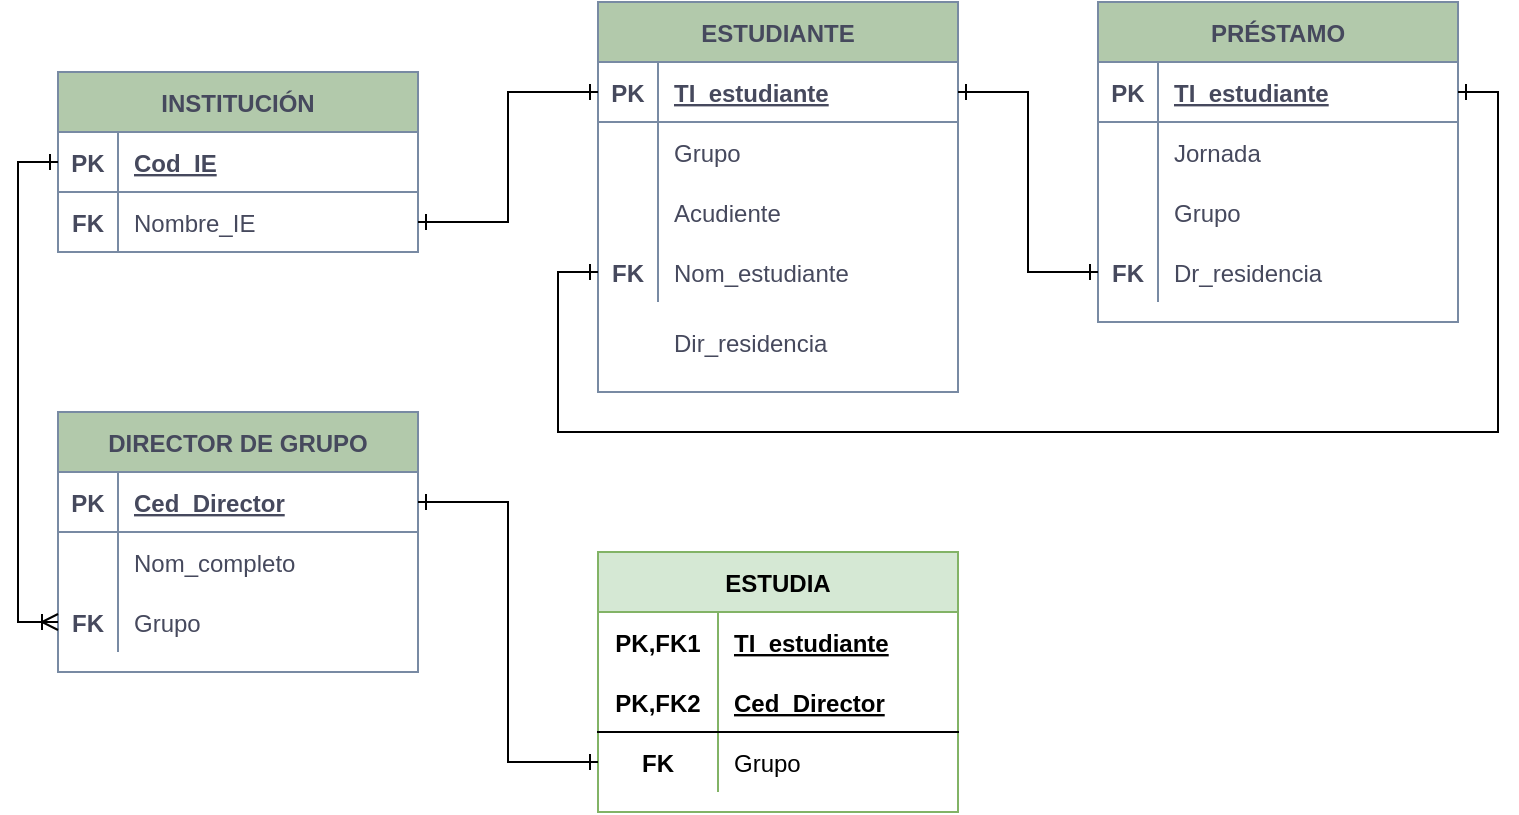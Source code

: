 <mxfile version="13.6.6" type="google"><diagram id="oLo8oYLOsspRxa_Dzsk3" name="Page-1"><mxGraphModel dx="1210" dy="647" grid="1" gridSize="10" guides="1" tooltips="1" connect="1" arrows="1" fold="1" page="1" pageScale="1" pageWidth="827" pageHeight="1169" math="0" shadow="0"><root><mxCell id="0"/><mxCell id="1" parent="0"/><mxCell id="TLQrPhLYU0EgoLwzcTGv-1" value="INSTITUCIÓN" style="shape=table;startSize=30;container=1;collapsible=1;childLayout=tableLayout;fixedRows=1;rowLines=0;fontStyle=1;align=center;resizeLast=1;fillColor=#B2C9AB;strokeColor=#788AA3;fontColor=#46495D;" parent="1" vertex="1"><mxGeometry x="90" y="60" width="180" height="90" as="geometry"/></mxCell><mxCell id="TLQrPhLYU0EgoLwzcTGv-2" value="" style="shape=partialRectangle;collapsible=0;dropTarget=0;pointerEvents=0;fillColor=none;top=0;left=0;bottom=1;right=0;points=[[0,0.5],[1,0.5]];portConstraint=eastwest;strokeColor=#788AA3;fontColor=#46495D;" parent="TLQrPhLYU0EgoLwzcTGv-1" vertex="1"><mxGeometry y="30" width="180" height="30" as="geometry"/></mxCell><mxCell id="TLQrPhLYU0EgoLwzcTGv-3" value="PK" style="shape=partialRectangle;connectable=0;fillColor=none;top=0;left=0;bottom=0;right=0;fontStyle=1;overflow=hidden;strokeColor=#788AA3;fontColor=#46495D;" parent="TLQrPhLYU0EgoLwzcTGv-2" vertex="1"><mxGeometry width="30" height="30" as="geometry"/></mxCell><mxCell id="TLQrPhLYU0EgoLwzcTGv-4" value="Cod_IE" style="shape=partialRectangle;connectable=0;fillColor=none;top=0;left=0;bottom=0;right=0;align=left;spacingLeft=6;fontStyle=5;overflow=hidden;strokeColor=#788AA3;fontColor=#46495D;" parent="TLQrPhLYU0EgoLwzcTGv-2" vertex="1"><mxGeometry x="30" width="150" height="30" as="geometry"/></mxCell><mxCell id="TLQrPhLYU0EgoLwzcTGv-5" value="" style="shape=partialRectangle;collapsible=0;dropTarget=0;pointerEvents=0;fillColor=none;top=0;left=0;bottom=0;right=0;points=[[0,0.5],[1,0.5]];portConstraint=eastwest;strokeColor=#788AA3;fontColor=#46495D;" parent="TLQrPhLYU0EgoLwzcTGv-1" vertex="1"><mxGeometry y="60" width="180" height="30" as="geometry"/></mxCell><mxCell id="TLQrPhLYU0EgoLwzcTGv-6" value="FK" style="shape=partialRectangle;connectable=0;fillColor=none;top=0;left=0;bottom=0;right=0;editable=1;overflow=hidden;strokeColor=#788AA3;fontColor=#46495D;fontStyle=1" parent="TLQrPhLYU0EgoLwzcTGv-5" vertex="1"><mxGeometry width="30" height="30" as="geometry"/></mxCell><mxCell id="TLQrPhLYU0EgoLwzcTGv-7" value="Nombre_IE" style="shape=partialRectangle;connectable=0;fillColor=none;top=0;left=0;bottom=0;right=0;align=left;spacingLeft=6;overflow=hidden;strokeColor=#788AA3;fontColor=#46495D;" parent="TLQrPhLYU0EgoLwzcTGv-5" vertex="1"><mxGeometry x="30" width="150" height="30" as="geometry"/></mxCell><mxCell id="TLQrPhLYU0EgoLwzcTGv-17" value="DIRECTOR DE GRUPO" style="shape=table;startSize=30;container=1;collapsible=1;childLayout=tableLayout;fixedRows=1;rowLines=0;fontStyle=1;align=center;resizeLast=1;fillColor=#B2C9AB;strokeColor=#788AA3;fontColor=#46495D;" parent="1" vertex="1"><mxGeometry x="90" y="230" width="180" height="130" as="geometry"/></mxCell><mxCell id="TLQrPhLYU0EgoLwzcTGv-18" value="" style="shape=partialRectangle;collapsible=0;dropTarget=0;pointerEvents=0;fillColor=none;top=0;left=0;bottom=1;right=0;points=[[0,0.5],[1,0.5]];portConstraint=eastwest;strokeColor=#788AA3;fontColor=#46495D;" parent="TLQrPhLYU0EgoLwzcTGv-17" vertex="1"><mxGeometry y="30" width="180" height="30" as="geometry"/></mxCell><mxCell id="TLQrPhLYU0EgoLwzcTGv-19" value="PK" style="shape=partialRectangle;connectable=0;fillColor=none;top=0;left=0;bottom=0;right=0;fontStyle=1;overflow=hidden;strokeColor=#788AA3;fontColor=#46495D;" parent="TLQrPhLYU0EgoLwzcTGv-18" vertex="1"><mxGeometry width="30" height="30" as="geometry"/></mxCell><mxCell id="TLQrPhLYU0EgoLwzcTGv-20" value="Ced_Director" style="shape=partialRectangle;connectable=0;fillColor=none;top=0;left=0;bottom=0;right=0;align=left;spacingLeft=6;fontStyle=5;overflow=hidden;strokeColor=#788AA3;fontColor=#46495D;" parent="TLQrPhLYU0EgoLwzcTGv-18" vertex="1"><mxGeometry x="30" width="150" height="30" as="geometry"/></mxCell><mxCell id="TLQrPhLYU0EgoLwzcTGv-21" value="" style="shape=partialRectangle;collapsible=0;dropTarget=0;pointerEvents=0;fillColor=none;top=0;left=0;bottom=0;right=0;points=[[0,0.5],[1,0.5]];portConstraint=eastwest;strokeColor=#788AA3;fontColor=#46495D;" parent="TLQrPhLYU0EgoLwzcTGv-17" vertex="1"><mxGeometry y="60" width="180" height="30" as="geometry"/></mxCell><mxCell id="TLQrPhLYU0EgoLwzcTGv-22" value="" style="shape=partialRectangle;connectable=0;fillColor=none;top=0;left=0;bottom=0;right=0;editable=1;overflow=hidden;strokeColor=#788AA3;fontColor=#46495D;" parent="TLQrPhLYU0EgoLwzcTGv-21" vertex="1"><mxGeometry width="30" height="30" as="geometry"/></mxCell><mxCell id="TLQrPhLYU0EgoLwzcTGv-23" value="Nom_completo" style="shape=partialRectangle;connectable=0;fillColor=none;top=0;left=0;bottom=0;right=0;align=left;spacingLeft=6;overflow=hidden;strokeColor=#788AA3;fontColor=#46495D;" parent="TLQrPhLYU0EgoLwzcTGv-21" vertex="1"><mxGeometry x="30" width="150" height="30" as="geometry"/></mxCell><mxCell id="TLQrPhLYU0EgoLwzcTGv-24" value="" style="shape=partialRectangle;collapsible=0;dropTarget=0;pointerEvents=0;fillColor=none;top=0;left=0;bottom=0;right=0;points=[[0,0.5],[1,0.5]];portConstraint=eastwest;strokeColor=#788AA3;fontColor=#46495D;" parent="TLQrPhLYU0EgoLwzcTGv-17" vertex="1"><mxGeometry y="90" width="180" height="30" as="geometry"/></mxCell><mxCell id="TLQrPhLYU0EgoLwzcTGv-25" value="FK" style="shape=partialRectangle;connectable=0;fillColor=none;top=0;left=0;bottom=0;right=0;editable=1;overflow=hidden;strokeColor=#788AA3;fontColor=#46495D;fontStyle=1" parent="TLQrPhLYU0EgoLwzcTGv-24" vertex="1"><mxGeometry width="30" height="30" as="geometry"/></mxCell><mxCell id="TLQrPhLYU0EgoLwzcTGv-26" value="Grupo" style="shape=partialRectangle;connectable=0;fillColor=none;top=0;left=0;bottom=0;right=0;align=left;spacingLeft=6;overflow=hidden;strokeColor=#788AA3;fontColor=#46495D;" parent="TLQrPhLYU0EgoLwzcTGv-24" vertex="1"><mxGeometry x="30" width="150" height="30" as="geometry"/></mxCell><mxCell id="TLQrPhLYU0EgoLwzcTGv-31" value="ESTUDIANTE" style="shape=table;startSize=30;container=1;collapsible=1;childLayout=tableLayout;fixedRows=1;rowLines=0;fontStyle=1;align=center;resizeLast=1;fillColor=#B2C9AB;strokeColor=#788AA3;fontColor=#46495D;" parent="1" vertex="1"><mxGeometry x="360" y="25" width="180" height="195" as="geometry"/></mxCell><mxCell id="TLQrPhLYU0EgoLwzcTGv-32" value="" style="shape=partialRectangle;collapsible=0;dropTarget=0;pointerEvents=0;fillColor=none;top=0;left=0;bottom=1;right=0;points=[[0,0.5],[1,0.5]];portConstraint=eastwest;strokeColor=#788AA3;fontColor=#46495D;" parent="TLQrPhLYU0EgoLwzcTGv-31" vertex="1"><mxGeometry y="30" width="180" height="30" as="geometry"/></mxCell><mxCell id="TLQrPhLYU0EgoLwzcTGv-33" value="PK" style="shape=partialRectangle;connectable=0;fillColor=none;top=0;left=0;bottom=0;right=0;fontStyle=1;overflow=hidden;strokeColor=#788AA3;fontColor=#46495D;" parent="TLQrPhLYU0EgoLwzcTGv-32" vertex="1"><mxGeometry width="30" height="30" as="geometry"/></mxCell><mxCell id="TLQrPhLYU0EgoLwzcTGv-34" value="TI_estudiante" style="shape=partialRectangle;connectable=0;fillColor=none;top=0;left=0;bottom=0;right=0;align=left;spacingLeft=6;fontStyle=5;overflow=hidden;strokeColor=#788AA3;fontColor=#46495D;" parent="TLQrPhLYU0EgoLwzcTGv-32" vertex="1"><mxGeometry x="30" width="150" height="30" as="geometry"/></mxCell><mxCell id="TLQrPhLYU0EgoLwzcTGv-35" value="" style="shape=partialRectangle;collapsible=0;dropTarget=0;pointerEvents=0;fillColor=none;top=0;left=0;bottom=0;right=0;points=[[0,0.5],[1,0.5]];portConstraint=eastwest;strokeColor=#788AA3;fontColor=#46495D;" parent="TLQrPhLYU0EgoLwzcTGv-31" vertex="1"><mxGeometry y="60" width="180" height="30" as="geometry"/></mxCell><mxCell id="TLQrPhLYU0EgoLwzcTGv-36" value="" style="shape=partialRectangle;connectable=0;fillColor=none;top=0;left=0;bottom=0;right=0;editable=1;overflow=hidden;strokeColor=#788AA3;fontColor=#46495D;" parent="TLQrPhLYU0EgoLwzcTGv-35" vertex="1"><mxGeometry width="30" height="30" as="geometry"/></mxCell><mxCell id="TLQrPhLYU0EgoLwzcTGv-37" value="Grupo" style="shape=partialRectangle;connectable=0;fillColor=none;top=0;left=0;bottom=0;right=0;align=left;spacingLeft=6;overflow=hidden;strokeColor=#788AA3;fontColor=#46495D;" parent="TLQrPhLYU0EgoLwzcTGv-35" vertex="1"><mxGeometry x="30" width="150" height="30" as="geometry"/></mxCell><mxCell id="TLQrPhLYU0EgoLwzcTGv-38" value="" style="shape=partialRectangle;collapsible=0;dropTarget=0;pointerEvents=0;fillColor=none;top=0;left=0;bottom=0;right=0;points=[[0,0.5],[1,0.5]];portConstraint=eastwest;strokeColor=#788AA3;fontColor=#46495D;" parent="TLQrPhLYU0EgoLwzcTGv-31" vertex="1"><mxGeometry y="90" width="180" height="30" as="geometry"/></mxCell><mxCell id="TLQrPhLYU0EgoLwzcTGv-39" value="" style="shape=partialRectangle;connectable=0;fillColor=none;top=0;left=0;bottom=0;right=0;editable=1;overflow=hidden;strokeColor=#788AA3;fontColor=#46495D;" parent="TLQrPhLYU0EgoLwzcTGv-38" vertex="1"><mxGeometry width="30" height="30" as="geometry"/></mxCell><mxCell id="TLQrPhLYU0EgoLwzcTGv-40" value="Acudiente" style="shape=partialRectangle;connectable=0;fillColor=none;top=0;left=0;bottom=0;right=0;align=left;spacingLeft=6;overflow=hidden;strokeColor=#788AA3;fontColor=#46495D;" parent="TLQrPhLYU0EgoLwzcTGv-38" vertex="1"><mxGeometry x="30" width="150" height="30" as="geometry"/></mxCell><mxCell id="TLQrPhLYU0EgoLwzcTGv-41" value="" style="shape=partialRectangle;collapsible=0;dropTarget=0;pointerEvents=0;fillColor=none;top=0;left=0;bottom=0;right=0;points=[[0,0.5],[1,0.5]];portConstraint=eastwest;strokeColor=#788AA3;fontColor=#46495D;" parent="TLQrPhLYU0EgoLwzcTGv-31" vertex="1"><mxGeometry y="120" width="180" height="30" as="geometry"/></mxCell><mxCell id="TLQrPhLYU0EgoLwzcTGv-42" value="FK" style="shape=partialRectangle;connectable=0;fillColor=none;top=0;left=0;bottom=0;right=0;editable=1;overflow=hidden;strokeColor=#788AA3;fontColor=#46495D;fontStyle=1" parent="TLQrPhLYU0EgoLwzcTGv-41" vertex="1"><mxGeometry width="30" height="30" as="geometry"/></mxCell><mxCell id="TLQrPhLYU0EgoLwzcTGv-43" value="Nom_estudiante" style="shape=partialRectangle;connectable=0;fillColor=none;top=0;left=0;bottom=0;right=0;align=left;spacingLeft=6;overflow=hidden;strokeColor=#788AA3;fontColor=#46495D;" parent="TLQrPhLYU0EgoLwzcTGv-41" vertex="1"><mxGeometry x="30" width="150" height="30" as="geometry"/></mxCell><mxCell id="TLQrPhLYU0EgoLwzcTGv-44" value="" style="shape=partialRectangle;collapsible=0;dropTarget=0;pointerEvents=0;fillColor=none;top=0;left=0;bottom=0;right=0;points=[[0,0.5],[1,0.5]];portConstraint=eastwest;strokeColor=#788AA3;fontColor=#46495D;" parent="1" vertex="1"><mxGeometry x="360" y="180" width="180" height="30" as="geometry"/></mxCell><mxCell id="TLQrPhLYU0EgoLwzcTGv-45" value="" style="shape=partialRectangle;connectable=0;fillColor=none;top=0;left=0;bottom=0;right=0;editable=1;overflow=hidden;strokeColor=#788AA3;fontColor=#46495D;" parent="TLQrPhLYU0EgoLwzcTGv-44" vertex="1"><mxGeometry width="30" height="30" as="geometry"/></mxCell><mxCell id="TLQrPhLYU0EgoLwzcTGv-46" value="Dir_residencia" style="shape=partialRectangle;connectable=0;fillColor=none;top=0;left=0;bottom=0;right=0;align=left;spacingLeft=6;overflow=hidden;strokeColor=#788AA3;fontColor=#46495D;" parent="TLQrPhLYU0EgoLwzcTGv-44" vertex="1"><mxGeometry x="30" width="150" height="30" as="geometry"/></mxCell><mxCell id="TLQrPhLYU0EgoLwzcTGv-47" value="PRÉSTAMO" style="shape=table;startSize=30;container=1;collapsible=1;childLayout=tableLayout;fixedRows=1;rowLines=0;fontStyle=1;align=center;resizeLast=1;fillColor=#B2C9AB;strokeColor=#788AA3;fontColor=#46495D;" parent="1" vertex="1"><mxGeometry x="610" y="25" width="180" height="160" as="geometry"/></mxCell><mxCell id="TLQrPhLYU0EgoLwzcTGv-48" value="" style="shape=partialRectangle;collapsible=0;dropTarget=0;pointerEvents=0;fillColor=none;top=0;left=0;bottom=1;right=0;points=[[0,0.5],[1,0.5]];portConstraint=eastwest;strokeColor=#788AA3;fontColor=#46495D;" parent="TLQrPhLYU0EgoLwzcTGv-47" vertex="1"><mxGeometry y="30" width="180" height="30" as="geometry"/></mxCell><mxCell id="TLQrPhLYU0EgoLwzcTGv-49" value="PK" style="shape=partialRectangle;connectable=0;fillColor=none;top=0;left=0;bottom=0;right=0;fontStyle=1;overflow=hidden;strokeColor=#788AA3;fontColor=#46495D;" parent="TLQrPhLYU0EgoLwzcTGv-48" vertex="1"><mxGeometry width="30" height="30" as="geometry"/></mxCell><mxCell id="TLQrPhLYU0EgoLwzcTGv-50" value="TI_estudiante" style="shape=partialRectangle;connectable=0;fillColor=none;top=0;left=0;bottom=0;right=0;align=left;spacingLeft=6;fontStyle=5;overflow=hidden;strokeColor=#788AA3;fontColor=#46495D;" parent="TLQrPhLYU0EgoLwzcTGv-48" vertex="1"><mxGeometry x="30" width="150" height="30" as="geometry"/></mxCell><mxCell id="TLQrPhLYU0EgoLwzcTGv-51" value="" style="shape=partialRectangle;collapsible=0;dropTarget=0;pointerEvents=0;fillColor=none;top=0;left=0;bottom=0;right=0;points=[[0,0.5],[1,0.5]];portConstraint=eastwest;strokeColor=#788AA3;fontColor=#46495D;" parent="TLQrPhLYU0EgoLwzcTGv-47" vertex="1"><mxGeometry y="60" width="180" height="30" as="geometry"/></mxCell><mxCell id="TLQrPhLYU0EgoLwzcTGv-52" value="" style="shape=partialRectangle;connectable=0;fillColor=none;top=0;left=0;bottom=0;right=0;editable=1;overflow=hidden;strokeColor=#788AA3;fontColor=#46495D;" parent="TLQrPhLYU0EgoLwzcTGv-51" vertex="1"><mxGeometry width="30" height="30" as="geometry"/></mxCell><mxCell id="TLQrPhLYU0EgoLwzcTGv-53" value="Jornada" style="shape=partialRectangle;connectable=0;fillColor=none;top=0;left=0;bottom=0;right=0;align=left;spacingLeft=6;overflow=hidden;strokeColor=#788AA3;fontColor=#46495D;" parent="TLQrPhLYU0EgoLwzcTGv-51" vertex="1"><mxGeometry x="30" width="150" height="30" as="geometry"/></mxCell><mxCell id="TLQrPhLYU0EgoLwzcTGv-54" value="" style="shape=partialRectangle;collapsible=0;dropTarget=0;pointerEvents=0;fillColor=none;top=0;left=0;bottom=0;right=0;points=[[0,0.5],[1,0.5]];portConstraint=eastwest;strokeColor=#788AA3;fontColor=#46495D;" parent="TLQrPhLYU0EgoLwzcTGv-47" vertex="1"><mxGeometry y="90" width="180" height="30" as="geometry"/></mxCell><mxCell id="TLQrPhLYU0EgoLwzcTGv-55" value="" style="shape=partialRectangle;connectable=0;fillColor=none;top=0;left=0;bottom=0;right=0;editable=1;overflow=hidden;strokeColor=#788AA3;fontColor=#46495D;" parent="TLQrPhLYU0EgoLwzcTGv-54" vertex="1"><mxGeometry width="30" height="30" as="geometry"/></mxCell><mxCell id="TLQrPhLYU0EgoLwzcTGv-56" value="Grupo" style="shape=partialRectangle;connectable=0;fillColor=none;top=0;left=0;bottom=0;right=0;align=left;spacingLeft=6;overflow=hidden;strokeColor=#788AA3;fontColor=#46495D;" parent="TLQrPhLYU0EgoLwzcTGv-54" vertex="1"><mxGeometry x="30" width="150" height="30" as="geometry"/></mxCell><mxCell id="TLQrPhLYU0EgoLwzcTGv-57" value="" style="shape=partialRectangle;collapsible=0;dropTarget=0;pointerEvents=0;fillColor=none;top=0;left=0;bottom=0;right=0;points=[[0,0.5],[1,0.5]];portConstraint=eastwest;strokeColor=#788AA3;fontColor=#46495D;" parent="TLQrPhLYU0EgoLwzcTGv-47" vertex="1"><mxGeometry y="120" width="180" height="30" as="geometry"/></mxCell><mxCell id="TLQrPhLYU0EgoLwzcTGv-58" value="FK" style="shape=partialRectangle;connectable=0;fillColor=none;top=0;left=0;bottom=0;right=0;editable=1;overflow=hidden;strokeColor=#788AA3;fontColor=#46495D;fontStyle=1" parent="TLQrPhLYU0EgoLwzcTGv-57" vertex="1"><mxGeometry width="30" height="30" as="geometry"/></mxCell><mxCell id="TLQrPhLYU0EgoLwzcTGv-59" value="Dr_residencia" style="shape=partialRectangle;connectable=0;fillColor=none;top=0;left=0;bottom=0;right=0;align=left;spacingLeft=6;overflow=hidden;strokeColor=#788AA3;fontColor=#46495D;" parent="TLQrPhLYU0EgoLwzcTGv-57" vertex="1"><mxGeometry x="30" width="150" height="30" as="geometry"/></mxCell><mxCell id="_fhJF-pQP-mmBJODbLQU-2" style="edgeStyle=orthogonalEdgeStyle;rounded=0;orthogonalLoop=1;jettySize=auto;html=1;exitX=0;exitY=0.5;exitDx=0;exitDy=0;entryX=0;entryY=0.5;entryDx=0;entryDy=0;endArrow=ERone;endFill=0;startArrow=ERoneToMany;startFill=0;" edge="1" parent="1" source="TLQrPhLYU0EgoLwzcTGv-24" target="TLQrPhLYU0EgoLwzcTGv-2"><mxGeometry relative="1" as="geometry"/></mxCell><mxCell id="_fhJF-pQP-mmBJODbLQU-3" style="edgeStyle=orthogonalEdgeStyle;rounded=0;orthogonalLoop=1;jettySize=auto;html=1;exitX=0;exitY=0.5;exitDx=0;exitDy=0;entryX=1;entryY=0.5;entryDx=0;entryDy=0;endArrow=ERone;endFill=0;startArrow=ERone;startFill=0;" edge="1" parent="1" source="TLQrPhLYU0EgoLwzcTGv-32" target="TLQrPhLYU0EgoLwzcTGv-5"><mxGeometry relative="1" as="geometry"/></mxCell><mxCell id="_fhJF-pQP-mmBJODbLQU-4" style="edgeStyle=orthogonalEdgeStyle;rounded=0;orthogonalLoop=1;jettySize=auto;html=1;exitX=1;exitY=0.5;exitDx=0;exitDy=0;entryX=0;entryY=0.5;entryDx=0;entryDy=0;startArrow=ERone;startFill=0;endArrow=ERone;endFill=0;" edge="1" parent="1" source="TLQrPhLYU0EgoLwzcTGv-32" target="TLQrPhLYU0EgoLwzcTGv-57"><mxGeometry relative="1" as="geometry"/></mxCell><mxCell id="_fhJF-pQP-mmBJODbLQU-6" style="edgeStyle=orthogonalEdgeStyle;rounded=0;orthogonalLoop=1;jettySize=auto;html=1;exitX=1;exitY=0.5;exitDx=0;exitDy=0;entryX=0;entryY=0.5;entryDx=0;entryDy=0;startArrow=ERone;startFill=0;endArrow=ERone;endFill=0;" edge="1" parent="1" source="TLQrPhLYU0EgoLwzcTGv-48" target="TLQrPhLYU0EgoLwzcTGv-41"><mxGeometry relative="1" as="geometry"><mxPoint x="330" y="160" as="targetPoint"/><Array as="points"><mxPoint x="810" y="70"/><mxPoint x="810" y="240"/><mxPoint x="340" y="240"/><mxPoint x="340" y="160"/></Array></mxGeometry></mxCell><mxCell id="_fhJF-pQP-mmBJODbLQU-8" value="ESTUDIA" style="shape=table;startSize=30;container=1;collapsible=1;childLayout=tableLayout;fixedRows=1;rowLines=0;fontStyle=1;align=center;resizeLast=1;fillColor=#d5e8d4;strokeColor=#82b366;" vertex="1" parent="1"><mxGeometry x="360" y="300" width="180" height="130" as="geometry"/></mxCell><mxCell id="_fhJF-pQP-mmBJODbLQU-9" value="" style="shape=partialRectangle;collapsible=0;dropTarget=0;pointerEvents=0;fillColor=none;top=0;left=0;bottom=0;right=0;points=[[0,0.5],[1,0.5]];portConstraint=eastwest;" vertex="1" parent="_fhJF-pQP-mmBJODbLQU-8"><mxGeometry y="30" width="180" height="30" as="geometry"/></mxCell><mxCell id="_fhJF-pQP-mmBJODbLQU-10" value="PK,FK1" style="shape=partialRectangle;connectable=0;fillColor=none;top=0;left=0;bottom=0;right=0;fontStyle=1;overflow=hidden;" vertex="1" parent="_fhJF-pQP-mmBJODbLQU-9"><mxGeometry width="60" height="30" as="geometry"/></mxCell><mxCell id="_fhJF-pQP-mmBJODbLQU-11" value="TI_estudiante" style="shape=partialRectangle;connectable=0;fillColor=none;top=0;left=0;bottom=0;right=0;align=left;spacingLeft=6;fontStyle=5;overflow=hidden;" vertex="1" parent="_fhJF-pQP-mmBJODbLQU-9"><mxGeometry x="60" width="120" height="30" as="geometry"/></mxCell><mxCell id="_fhJF-pQP-mmBJODbLQU-12" value="" style="shape=partialRectangle;collapsible=0;dropTarget=0;pointerEvents=0;fillColor=none;top=0;left=0;bottom=1;right=0;points=[[0,0.5],[1,0.5]];portConstraint=eastwest;" vertex="1" parent="_fhJF-pQP-mmBJODbLQU-8"><mxGeometry y="60" width="180" height="30" as="geometry"/></mxCell><mxCell id="_fhJF-pQP-mmBJODbLQU-13" value="PK,FK2" style="shape=partialRectangle;connectable=0;fillColor=none;top=0;left=0;bottom=0;right=0;fontStyle=1;overflow=hidden;" vertex="1" parent="_fhJF-pQP-mmBJODbLQU-12"><mxGeometry width="60" height="30" as="geometry"/></mxCell><mxCell id="_fhJF-pQP-mmBJODbLQU-14" value="Ced_Director" style="shape=partialRectangle;connectable=0;fillColor=none;top=0;left=0;bottom=0;right=0;align=left;spacingLeft=6;fontStyle=5;overflow=hidden;" vertex="1" parent="_fhJF-pQP-mmBJODbLQU-12"><mxGeometry x="60" width="120" height="30" as="geometry"/></mxCell><mxCell id="_fhJF-pQP-mmBJODbLQU-15" value="" style="shape=partialRectangle;collapsible=0;dropTarget=0;pointerEvents=0;fillColor=none;top=0;left=0;bottom=0;right=0;points=[[0,0.5],[1,0.5]];portConstraint=eastwest;" vertex="1" parent="_fhJF-pQP-mmBJODbLQU-8"><mxGeometry y="90" width="180" height="30" as="geometry"/></mxCell><mxCell id="_fhJF-pQP-mmBJODbLQU-16" value="FK" style="shape=partialRectangle;connectable=0;fillColor=none;top=0;left=0;bottom=0;right=0;editable=1;overflow=hidden;fontStyle=1" vertex="1" parent="_fhJF-pQP-mmBJODbLQU-15"><mxGeometry width="60" height="30" as="geometry"/></mxCell><mxCell id="_fhJF-pQP-mmBJODbLQU-17" value="Grupo" style="shape=partialRectangle;connectable=0;fillColor=none;top=0;left=0;bottom=0;right=0;align=left;spacingLeft=6;overflow=hidden;" vertex="1" parent="_fhJF-pQP-mmBJODbLQU-15"><mxGeometry x="60" width="120" height="30" as="geometry"/></mxCell><mxCell id="_fhJF-pQP-mmBJODbLQU-21" style="edgeStyle=orthogonalEdgeStyle;rounded=0;orthogonalLoop=1;jettySize=auto;html=1;exitX=1;exitY=0.5;exitDx=0;exitDy=0;entryX=0;entryY=0.5;entryDx=0;entryDy=0;startArrow=ERone;startFill=0;endArrow=ERone;endFill=0;" edge="1" parent="1" source="TLQrPhLYU0EgoLwzcTGv-18" target="_fhJF-pQP-mmBJODbLQU-15"><mxGeometry relative="1" as="geometry"/></mxCell></root></mxGraphModel></diagram></mxfile>